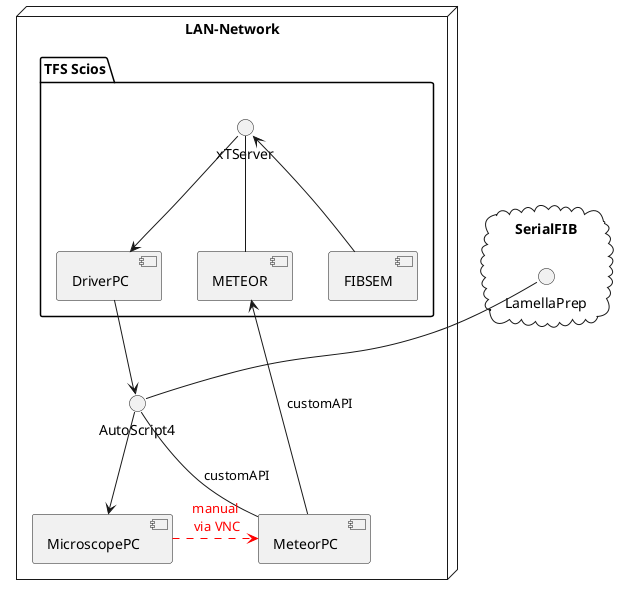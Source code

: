 @startuml


node "LAN-Network" {
  component MicroscopePC [
  MicroscopePC  
  'Windows
  'Python 3.6
]

component MeteorPC [
  MeteorPC  
  'Ubuntu
  'Python 3.8
]
  package "TFS Scios" {    
    [METEOR] -up- xTServer
    [FIBSEM] -up-> xTServer  
    component DriverPC [
      DriverPC  
      'Windows
      'Python 3.6
    ]
    DriverPC <-up- xTServer
  }
AutoScript4  <-up- DriverPC

MicroscopePC <-up- AutoScript4
MeteorPC -up- AutoScript4 : customAPI 
MeteorPC -up-> [METEOR] : customAPI  

MicroscopePC .[#red]> [MeteorPC] : <color:red>manual\n<color:red> via VNC
}

cloud "SerialFIB"{
    LamellaPrep -- AutoScript4
}


@enduml